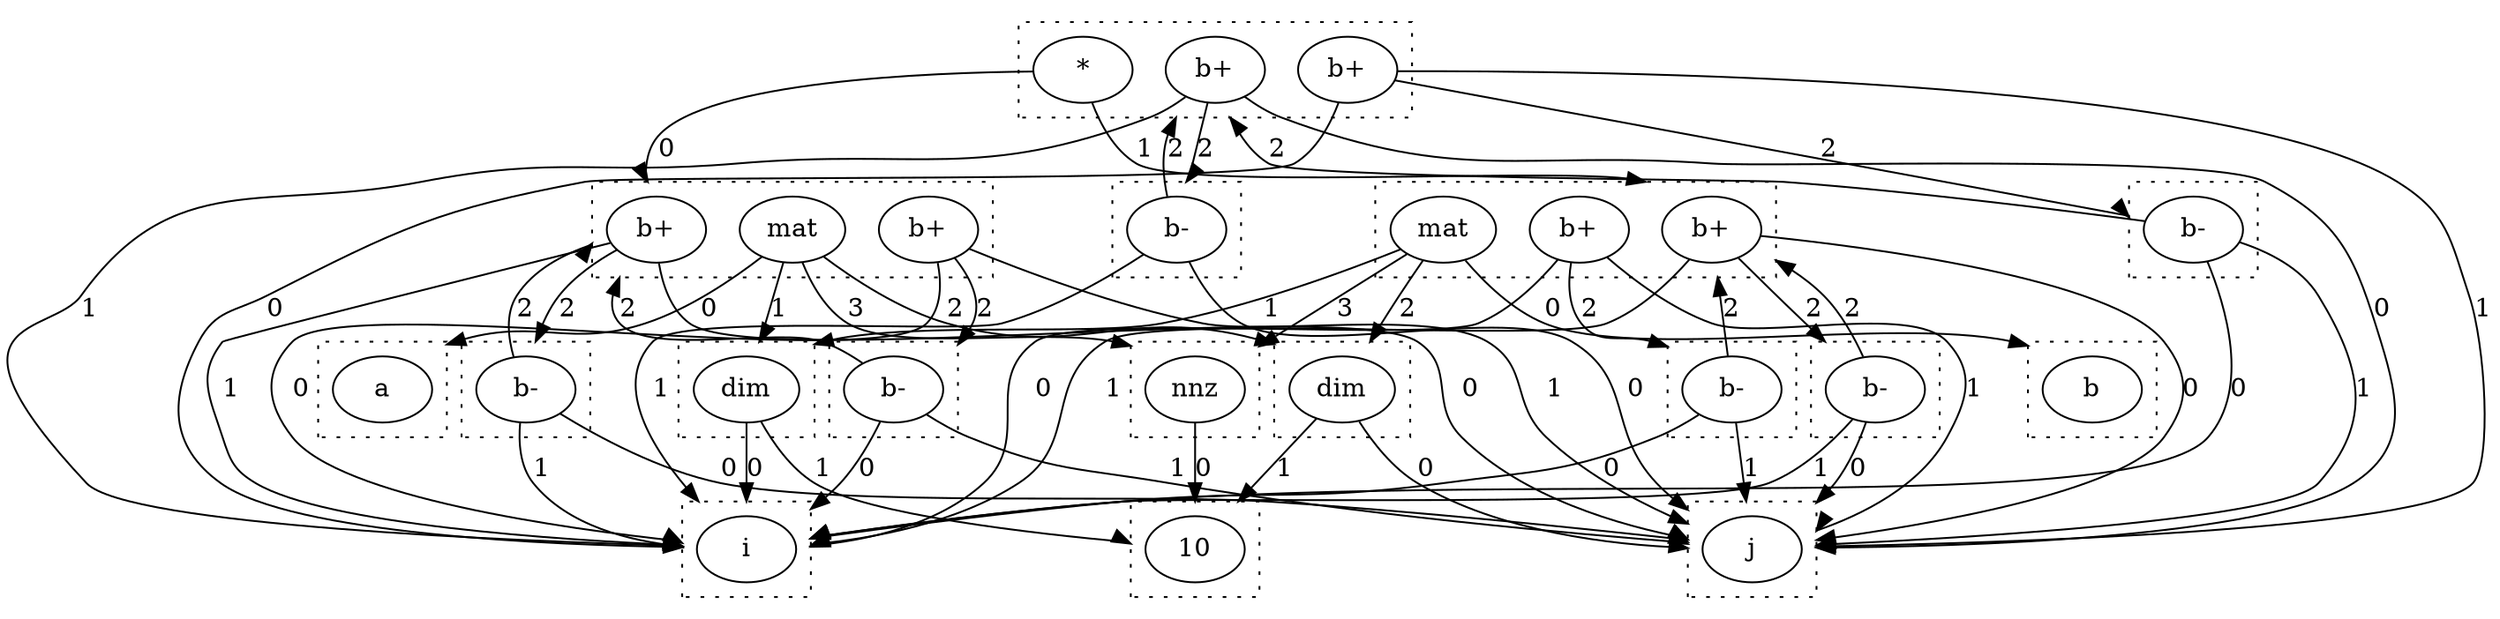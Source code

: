 digraph {
  compound=true
  subgraph cluster_0 {
    style=dotted
    0.0[label = "a"]
  }
  subgraph cluster_1 {
    style=dotted
    1.0[label = "i"]
  }
  subgraph cluster_2 {
    style=dotted
    2.0[label = "10"]
  }
  subgraph cluster_3 {
    style=dotted
    3.0[label = "dim"]
  }
  subgraph cluster_4 {
    style=dotted
    4.0[label = "j"]
  }
  subgraph cluster_5 {
    style=dotted
    5.0[label = "dim"]
  }
  subgraph cluster_6 {
    style=dotted
    6.0[label = "nnz"]
  }
  subgraph cluster_7 {
    style=dotted
    7.0[label = "b+"]
    7.1[label = "mat"]
    7.2[label = "b+"]
  }
  subgraph cluster_8 {
    style=dotted
    8.0[label = "b"]
  }
  subgraph cluster_9 {
    style=dotted
    9.0[label = "b+"]
    9.1[label = "mat"]
    9.2[label = "b+"]
  }
  subgraph cluster_10 {
    style=dotted
    10.0[label = "b+"]
    10.1[label = "*"]
    10.2[label = "b+"]
  }
  subgraph cluster_11 {
    style=dotted
    11.0[label = "b-"]
  }
  subgraph cluster_13 {
    style=dotted
    13.0[label = "b-"]
  }
  subgraph cluster_15 {
    style=dotted
    15.0[label = "b-"]
  }
  subgraph cluster_17 {
    style=dotted
    17.0[label = "b-"]
  }
  subgraph cluster_19 {
    style=dotted
    19.0[label = "b-"]
  }
  subgraph cluster_21 {
    style=dotted
    21.0[label = "b-"]
  }
  3.0 -> 1.0 [lhead = cluster_1, label = 0]
  3.0 -> 2.0 [lhead = cluster_2, label = 1]
  5.0 -> 4.0 [lhead = cluster_4, label = 0]
  5.0 -> 2.0 [lhead = cluster_2, label = 1]
  6.0 -> 2.0 [lhead = cluster_2, label = 0]
  7.0 -> 4.0 [lhead = cluster_4, label = 0]
  7.0 -> 1.0 [lhead = cluster_1, label = 1]
  7.0 -> 13.0 [lhead = cluster_13, label = 2]
  7.1 -> 0.0 [lhead = cluster_0, label = 0]
  7.1 -> 3.0 [lhead = cluster_3, label = 1]
  7.1 -> 5.0 [lhead = cluster_5, label = 2]
  7.1 -> 6.0 [lhead = cluster_6, label = 3]
  7.2 -> 1.0 [lhead = cluster_1, label = 0]
  7.2 -> 4.0 [lhead = cluster_4, label = 1]
  7.2 -> 11.0 [lhead = cluster_11, label = 2]
  9.0 -> 4.0 [lhead = cluster_4, label = 0]
  9.0 -> 1.0 [lhead = cluster_1, label = 1]
  9.0 -> 17.0 [lhead = cluster_17, label = 2]
  9.1 -> 8.0 [lhead = cluster_8, label = 0]
  9.1 -> 3.0 [lhead = cluster_3, label = 1]
  9.1 -> 5.0 [lhead = cluster_5, label = 2]
  9.1 -> 6.0 [lhead = cluster_6, label = 3]
  9.2 -> 1.0 [lhead = cluster_1, label = 0]
  9.2 -> 4.0 [lhead = cluster_4, label = 1]
  9.2 -> 15.0 [lhead = cluster_15, label = 2]
  10.0 -> 4.0 [lhead = cluster_4, label = 0]
  10.0 -> 1.0 [lhead = cluster_1, label = 1]
  10.0 -> 21.0 [lhead = cluster_21, label = 2]
  10.1 -> 7.0 [lhead = cluster_7, label = 0]
  10.1 -> 9.0 [lhead = cluster_9, label = 1]
  10.2 -> 1.0 [lhead = cluster_1, label = 0]
  10.2 -> 4.0 [lhead = cluster_4, label = 1]
  10.2 -> 19.0 [lhead = cluster_19, label = 2]
  11.0 -> 1.0 [lhead = cluster_1, label = 0]
  11.0 -> 4.0 [lhead = cluster_4, label = 1]
  11.0 -> 7.0 [lhead = cluster_7, label = 2]
  13.0 -> 4.0 [lhead = cluster_4, label = 0]
  13.0 -> 1.0 [lhead = cluster_1, label = 1]
  13.0 -> 7.0 [lhead = cluster_7, label = 2]
  15.0 -> 1.0 [lhead = cluster_1, label = 0]
  15.0 -> 4.0 [lhead = cluster_4, label = 1]
  15.0 -> 9.0 [lhead = cluster_9, label = 2]
  17.0 -> 4.0 [lhead = cluster_4, label = 0]
  17.0 -> 1.0 [lhead = cluster_1, label = 1]
  17.0 -> 9.0 [lhead = cluster_9, label = 2]
  19.0 -> 1.0 [lhead = cluster_1, label = 0]
  19.0 -> 4.0 [lhead = cluster_4, label = 1]
  19.0 -> 10.0 [lhead = cluster_10, label = 2]
  21.0 -> 4.0 [lhead = cluster_4, label = 0]
  21.0 -> 1.0 [lhead = cluster_1, label = 1]
  21.0 -> 10.0 [lhead = cluster_10, label = 2]
}